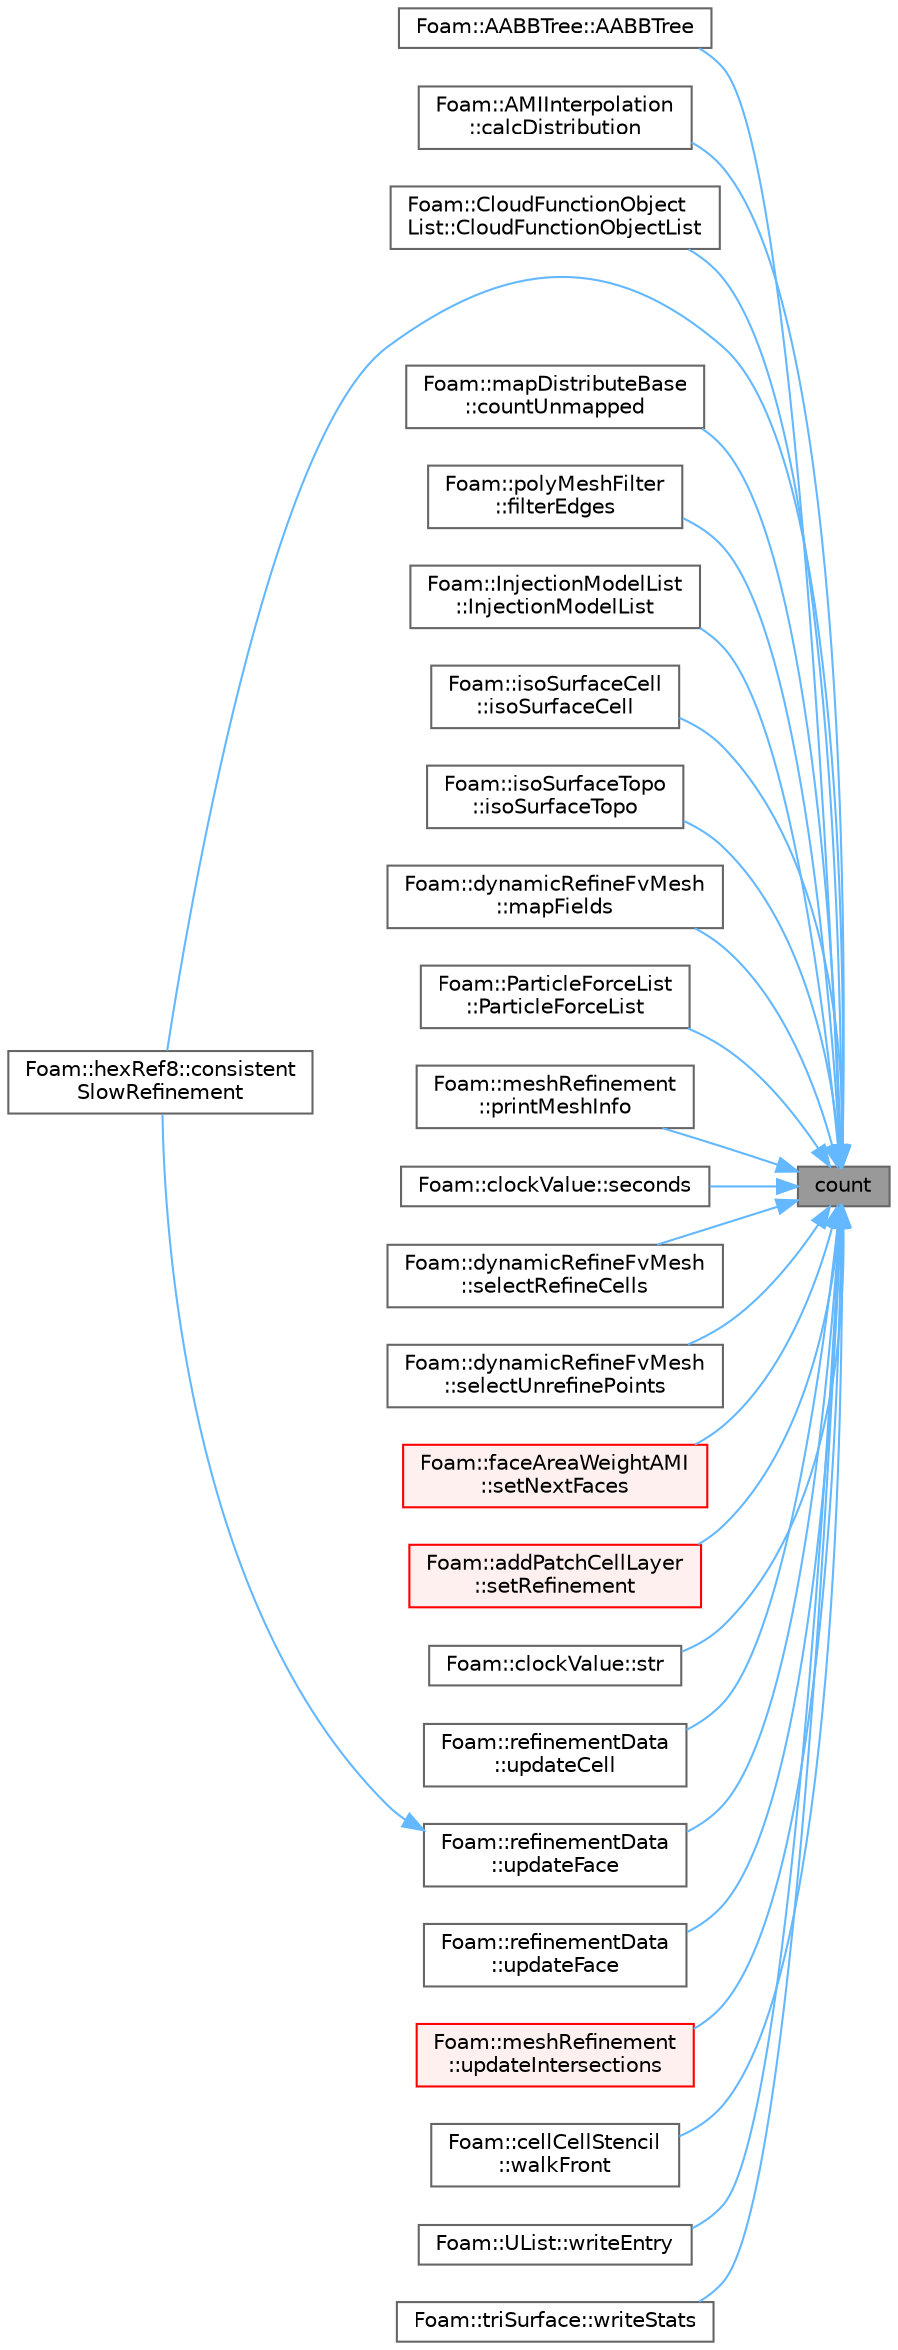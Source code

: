 digraph "count"
{
 // LATEX_PDF_SIZE
  bgcolor="transparent";
  edge [fontname=Helvetica,fontsize=10,labelfontname=Helvetica,labelfontsize=10];
  node [fontname=Helvetica,fontsize=10,shape=box,height=0.2,width=0.4];
  rankdir="RL";
  Node1 [id="Node000001",label="count",height=0.2,width=0.4,color="gray40", fillcolor="grey60", style="filled", fontcolor="black",tooltip=" "];
  Node1 -> Node2 [id="edge1_Node000001_Node000002",dir="back",color="steelblue1",style="solid",tooltip=" "];
  Node2 [id="Node000002",label="Foam::AABBTree::AABBTree",height=0.2,width=0.4,color="grey40", fillcolor="white", style="filled",URL="$classFoam_1_1AABBTree.html#a561325d17672953f9c5f4f0b5eb2faf1",tooltip=" "];
  Node1 -> Node3 [id="edge2_Node000001_Node000003",dir="back",color="steelblue1",style="solid",tooltip=" "];
  Node3 [id="Node000003",label="Foam::AMIInterpolation\l::calcDistribution",height=0.2,width=0.4,color="grey40", fillcolor="white", style="filled",URL="$classFoam_1_1AMIInterpolation.html#a89d367ee4de271efc59dbb46a6c9183a",tooltip=" "];
  Node1 -> Node4 [id="edge3_Node000001_Node000004",dir="back",color="steelblue1",style="solid",tooltip=" "];
  Node4 [id="Node000004",label="Foam::CloudFunctionObject\lList::CloudFunctionObjectList",height=0.2,width=0.4,color="grey40", fillcolor="white", style="filled",URL="$classFoam_1_1CloudFunctionObjectList.html#abb4bf14292292f3d83dee6e005b12830",tooltip=" "];
  Node1 -> Node5 [id="edge4_Node000001_Node000005",dir="back",color="steelblue1",style="solid",tooltip=" "];
  Node5 [id="Node000005",label="Foam::hexRef8::consistent\lSlowRefinement",height=0.2,width=0.4,color="grey40", fillcolor="white", style="filled",URL="$classFoam_1_1hexRef8.html#a11f117689e45448afaf2192041730bc8",tooltip=" "];
  Node1 -> Node6 [id="edge5_Node000001_Node000006",dir="back",color="steelblue1",style="solid",tooltip=" "];
  Node6 [id="Node000006",label="Foam::mapDistributeBase\l::countUnmapped",height=0.2,width=0.4,color="grey40", fillcolor="white", style="filled",URL="$classFoam_1_1mapDistributeBase.html#aa511f518a7c70531c566219bdd81aebb",tooltip=" "];
  Node1 -> Node7 [id="edge6_Node000001_Node000007",dir="back",color="steelblue1",style="solid",tooltip=" "];
  Node7 [id="Node000007",label="Foam::polyMeshFilter\l::filterEdges",height=0.2,width=0.4,color="grey40", fillcolor="white", style="filled",URL="$classFoam_1_1polyMeshFilter.html#ad478c9d800707f297552317d2f03cbce",tooltip=" "];
  Node1 -> Node8 [id="edge7_Node000001_Node000008",dir="back",color="steelblue1",style="solid",tooltip=" "];
  Node8 [id="Node000008",label="Foam::InjectionModelList\l::InjectionModelList",height=0.2,width=0.4,color="grey40", fillcolor="white", style="filled",URL="$classFoam_1_1InjectionModelList.html#a617ab38ed1cfd0b28247959b414ee10d",tooltip=" "];
  Node1 -> Node9 [id="edge8_Node000001_Node000009",dir="back",color="steelblue1",style="solid",tooltip=" "];
  Node9 [id="Node000009",label="Foam::isoSurfaceCell\l::isoSurfaceCell",height=0.2,width=0.4,color="grey40", fillcolor="white", style="filled",URL="$classFoam_1_1isoSurfaceCell.html#a4fde07da1b8e2c6271f2d006d95d29cb",tooltip=" "];
  Node1 -> Node10 [id="edge9_Node000001_Node000010",dir="back",color="steelblue1",style="solid",tooltip=" "];
  Node10 [id="Node000010",label="Foam::isoSurfaceTopo\l::isoSurfaceTopo",height=0.2,width=0.4,color="grey40", fillcolor="white", style="filled",URL="$classFoam_1_1isoSurfaceTopo.html#a9ed99df8160042c45cda78499502c31f",tooltip=" "];
  Node1 -> Node11 [id="edge10_Node000001_Node000011",dir="back",color="steelblue1",style="solid",tooltip=" "];
  Node11 [id="Node000011",label="Foam::dynamicRefineFvMesh\l::mapFields",height=0.2,width=0.4,color="grey40", fillcolor="white", style="filled",URL="$classFoam_1_1dynamicRefineFvMesh.html#acdda95483d214b756be7af3887ef71ee",tooltip=" "];
  Node1 -> Node12 [id="edge11_Node000001_Node000012",dir="back",color="steelblue1",style="solid",tooltip=" "];
  Node12 [id="Node000012",label="Foam::ParticleForceList\l::ParticleForceList",height=0.2,width=0.4,color="grey40", fillcolor="white", style="filled",URL="$classFoam_1_1ParticleForceList.html#af4b06de4958a7003bd6c1ddc2c763509",tooltip=" "];
  Node1 -> Node13 [id="edge12_Node000001_Node000013",dir="back",color="steelblue1",style="solid",tooltip=" "];
  Node13 [id="Node000013",label="Foam::meshRefinement\l::printMeshInfo",height=0.2,width=0.4,color="grey40", fillcolor="white", style="filled",URL="$classFoam_1_1meshRefinement.html#a5f2793031a24693c73d09dfecd26debb",tooltip=" "];
  Node1 -> Node14 [id="edge13_Node000001_Node000014",dir="back",color="steelblue1",style="solid",tooltip=" "];
  Node14 [id="Node000014",label="Foam::clockValue::seconds",height=0.2,width=0.4,color="grey40", fillcolor="white", style="filled",URL="$classFoam_1_1clockValue.html#a1aa00b841c74f529bd1ec6c46c4dd066",tooltip=" "];
  Node1 -> Node15 [id="edge14_Node000001_Node000015",dir="back",color="steelblue1",style="solid",tooltip=" "];
  Node15 [id="Node000015",label="Foam::dynamicRefineFvMesh\l::selectRefineCells",height=0.2,width=0.4,color="grey40", fillcolor="white", style="filled",URL="$classFoam_1_1dynamicRefineFvMesh.html#a8f2b5e624c9002a47823203d50a7d585",tooltip=" "];
  Node1 -> Node16 [id="edge15_Node000001_Node000016",dir="back",color="steelblue1",style="solid",tooltip=" "];
  Node16 [id="Node000016",label="Foam::dynamicRefineFvMesh\l::selectUnrefinePoints",height=0.2,width=0.4,color="grey40", fillcolor="white", style="filled",URL="$classFoam_1_1dynamicRefineFvMesh.html#aba938f9e17e087aa816377606924e698",tooltip=" "];
  Node1 -> Node17 [id="edge16_Node000001_Node000017",dir="back",color="steelblue1",style="solid",tooltip=" "];
  Node17 [id="Node000017",label="Foam::faceAreaWeightAMI\l::setNextFaces",height=0.2,width=0.4,color="red", fillcolor="#FFF0F0", style="filled",URL="$classFoam_1_1faceAreaWeightAMI.html#a5009954d5d785ae4e490cb99a5631b7d",tooltip=" "];
  Node1 -> Node19 [id="edge17_Node000001_Node000019",dir="back",color="steelblue1",style="solid",tooltip=" "];
  Node19 [id="Node000019",label="Foam::addPatchCellLayer\l::setRefinement",height=0.2,width=0.4,color="red", fillcolor="#FFF0F0", style="filled",URL="$classFoam_1_1addPatchCellLayer.html#a2c19ac1e0552b46875bfff3c02bfd222",tooltip=" "];
  Node1 -> Node21 [id="edge18_Node000001_Node000021",dir="back",color="steelblue1",style="solid",tooltip=" "];
  Node21 [id="Node000021",label="Foam::clockValue::str",height=0.2,width=0.4,color="grey40", fillcolor="white", style="filled",URL="$classFoam_1_1clockValue.html#ae9b08fca99a89639cd78a91152a64d5f",tooltip=" "];
  Node1 -> Node22 [id="edge19_Node000001_Node000022",dir="back",color="steelblue1",style="solid",tooltip=" "];
  Node22 [id="Node000022",label="Foam::refinementData\l::updateCell",height=0.2,width=0.4,color="grey40", fillcolor="white", style="filled",URL="$classFoam_1_1refinementData.html#a69d54a47ee4e59eddf4901807b7701de",tooltip=" "];
  Node1 -> Node23 [id="edge20_Node000001_Node000023",dir="back",color="steelblue1",style="solid",tooltip=" "];
  Node23 [id="Node000023",label="Foam::refinementData\l::updateFace",height=0.2,width=0.4,color="grey40", fillcolor="white", style="filled",URL="$classFoam_1_1refinementData.html#a9d06a863c303832327d5ec1fdb29885c",tooltip=" "];
  Node23 -> Node5 [id="edge21_Node000023_Node000005",dir="back",color="steelblue1",style="solid",tooltip=" "];
  Node1 -> Node24 [id="edge22_Node000001_Node000024",dir="back",color="steelblue1",style="solid",tooltip=" "];
  Node24 [id="Node000024",label="Foam::refinementData\l::updateFace",height=0.2,width=0.4,color="grey40", fillcolor="white", style="filled",URL="$classFoam_1_1refinementData.html#a161c31f752cacfcffd64ad6a15b14272",tooltip=" "];
  Node1 -> Node25 [id="edge23_Node000001_Node000025",dir="back",color="steelblue1",style="solid",tooltip=" "];
  Node25 [id="Node000025",label="Foam::meshRefinement\l::updateIntersections",height=0.2,width=0.4,color="red", fillcolor="#FFF0F0", style="filled",URL="$classFoam_1_1meshRefinement.html#a3395a1268ebd8f23b469c11874e74933",tooltip=" "];
  Node1 -> Node28 [id="edge24_Node000001_Node000028",dir="back",color="steelblue1",style="solid",tooltip=" "];
  Node28 [id="Node000028",label="Foam::cellCellStencil\l::walkFront",height=0.2,width=0.4,color="grey40", fillcolor="white", style="filled",URL="$classFoam_1_1cellCellStencil.html#a4e96ba900b1872f98ba738be1c497722",tooltip=" "];
  Node1 -> Node29 [id="edge25_Node000001_Node000029",dir="back",color="steelblue1",style="solid",tooltip=" "];
  Node29 [id="Node000029",label="Foam::UList::writeEntry",height=0.2,width=0.4,color="grey40", fillcolor="white", style="filled",URL="$classFoam_1_1UList.html#ab646901275c69e74b14dcbaa959e470b",tooltip=" "];
  Node1 -> Node30 [id="edge26_Node000001_Node000030",dir="back",color="steelblue1",style="solid",tooltip=" "];
  Node30 [id="Node000030",label="Foam::triSurface::writeStats",height=0.2,width=0.4,color="grey40", fillcolor="white", style="filled",URL="$classFoam_1_1triSurface.html#abcdb99a5c0073642de36f2a8b03e92c2",tooltip=" "];
}
